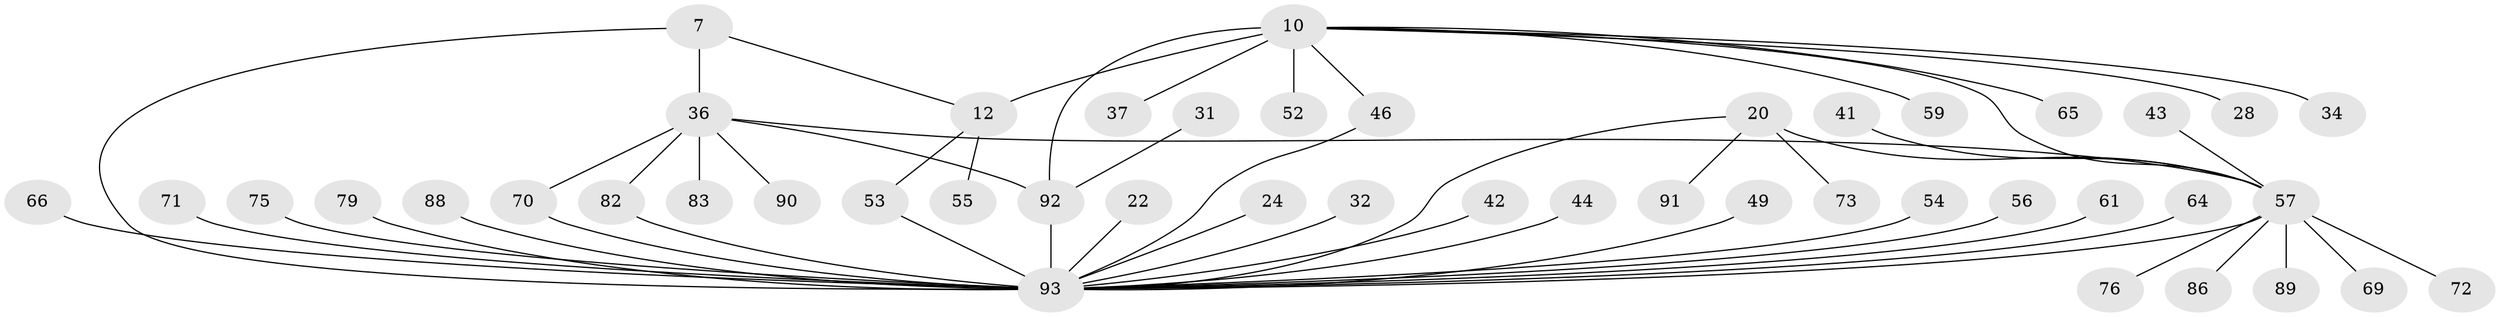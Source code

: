 // original degree distribution, {13: 0.010752688172043012, 6: 0.053763440860215055, 5: 0.021505376344086023, 4: 0.043010752688172046, 8: 0.021505376344086023, 7: 0.021505376344086023, 10: 0.021505376344086023, 3: 0.06451612903225806, 19: 0.010752688172043012, 9: 0.010752688172043012, 1: 0.4838709677419355, 2: 0.23655913978494625}
// Generated by graph-tools (version 1.1) at 2025/55/03/09/25 04:55:10]
// undirected, 46 vertices, 54 edges
graph export_dot {
graph [start="1"]
  node [color=gray90,style=filled];
  7 [super="+5"];
  10 [super="+9"];
  12 [super="+11"];
  20 [super="+17"];
  22;
  24;
  28;
  31;
  32;
  34;
  36 [super="+8+30"];
  37;
  41;
  42;
  43;
  44;
  46;
  49;
  52;
  53;
  54;
  55;
  56;
  57 [super="+45+40+19"];
  59;
  61 [super="+35"];
  64;
  65 [super="+39+58+63"];
  66;
  69;
  70;
  71;
  72;
  73;
  75;
  76;
  79;
  82 [super="+29+62+80"];
  83 [super="+47"];
  86;
  88 [super="+74"];
  89;
  90 [super="+48"];
  91;
  92 [super="+81+15"];
  93 [super="+84+67+87"];
  7 -- 93 [weight=2];
  7 -- 12;
  7 -- 36 [weight=4];
  10 -- 12 [weight=4];
  10 -- 28;
  10 -- 37;
  10 -- 52;
  10 -- 59;
  10 -- 34;
  10 -- 57 [weight=2];
  10 -- 46;
  10 -- 65;
  10 -- 92 [weight=2];
  12 -- 53;
  12 -- 55;
  20 -- 73;
  20 -- 91;
  20 -- 57 [weight=4];
  20 -- 93 [weight=2];
  22 -- 93;
  24 -- 93;
  31 -- 92;
  32 -- 93;
  36 -- 70;
  36 -- 82;
  36 -- 83;
  36 -- 57;
  36 -- 90;
  36 -- 92;
  41 -- 57;
  42 -- 93;
  43 -- 57;
  44 -- 93;
  46 -- 93;
  49 -- 93;
  53 -- 93;
  54 -- 93;
  56 -- 93;
  57 -- 69;
  57 -- 72;
  57 -- 76;
  57 -- 86;
  57 -- 89;
  57 -- 93 [weight=4];
  61 -- 93;
  64 -- 93;
  66 -- 93;
  70 -- 93;
  71 -- 93;
  75 -- 93;
  79 -- 93;
  82 -- 93;
  88 -- 93;
  92 -- 93 [weight=9];
}

